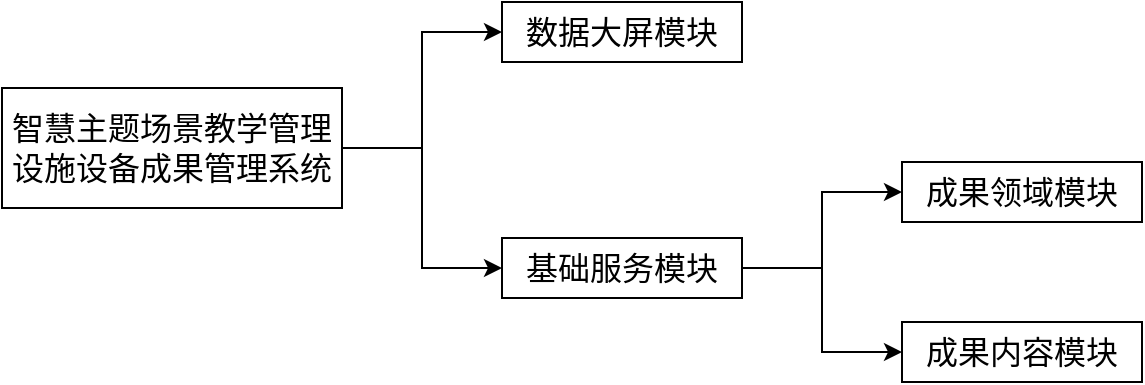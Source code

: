 <mxfile version="24.7.7">
  <diagram id="C5RBs43oDa-KdzZeNtuy" name="Page-1">
    <mxGraphModel dx="954" dy="558" grid="1" gridSize="10" guides="1" tooltips="1" connect="1" arrows="1" fold="1" page="1" pageScale="1" pageWidth="827" pageHeight="1169" math="0" shadow="0">
      <root>
        <mxCell id="WIyWlLk6GJQsqaUBKTNV-0" />
        <mxCell id="WIyWlLk6GJQsqaUBKTNV-1" parent="WIyWlLk6GJQsqaUBKTNV-0" />
        <mxCell id="VIhZhI7kXE7_OLKavAFO-16" style="edgeStyle=orthogonalEdgeStyle;rounded=0;orthogonalLoop=1;jettySize=auto;html=1;exitX=1;exitY=0.5;exitDx=0;exitDy=0;entryX=0;entryY=0.5;entryDx=0;entryDy=0;" edge="1" parent="WIyWlLk6GJQsqaUBKTNV-1" source="VIhZhI7kXE7_OLKavAFO-0" target="VIhZhI7kXE7_OLKavAFO-2">
          <mxGeometry relative="1" as="geometry" />
        </mxCell>
        <mxCell id="VIhZhI7kXE7_OLKavAFO-17" style="edgeStyle=orthogonalEdgeStyle;rounded=0;orthogonalLoop=1;jettySize=auto;html=1;exitX=1;exitY=0.5;exitDx=0;exitDy=0;entryX=0;entryY=0.5;entryDx=0;entryDy=0;" edge="1" parent="WIyWlLk6GJQsqaUBKTNV-1" source="VIhZhI7kXE7_OLKavAFO-0" target="VIhZhI7kXE7_OLKavAFO-3">
          <mxGeometry relative="1" as="geometry" />
        </mxCell>
        <mxCell id="VIhZhI7kXE7_OLKavAFO-0" value="&lt;span style=&quot;font-family: 宋体;&quot;&gt;&lt;font style=&quot;font-size: 16px;&quot;&gt;智慧主题场景教学管理设施设备成果管理系统&lt;/font&gt;&lt;/span&gt;" style="rounded=0;whiteSpace=wrap;html=1;fontSize=10;" vertex="1" parent="WIyWlLk6GJQsqaUBKTNV-1">
          <mxGeometry x="108" y="293" width="170" height="60" as="geometry" />
        </mxCell>
        <mxCell id="VIhZhI7kXE7_OLKavAFO-2" value="&lt;span style=&quot;font-family: 宋体; font-size: 16px;&quot;&gt;&lt;font style=&quot;font-size: 16px;&quot;&gt;数据大屏模块&lt;/font&gt;&lt;/span&gt;" style="rounded=0;whiteSpace=wrap;html=1;fontSize=16;" vertex="1" parent="WIyWlLk6GJQsqaUBKTNV-1">
          <mxGeometry x="358" y="250" width="120" height="30" as="geometry" />
        </mxCell>
        <mxCell id="VIhZhI7kXE7_OLKavAFO-18" style="edgeStyle=orthogonalEdgeStyle;rounded=0;orthogonalLoop=1;jettySize=auto;html=1;exitX=1;exitY=0.5;exitDx=0;exitDy=0;entryX=0;entryY=0.5;entryDx=0;entryDy=0;" edge="1" parent="WIyWlLk6GJQsqaUBKTNV-1" source="VIhZhI7kXE7_OLKavAFO-3" target="VIhZhI7kXE7_OLKavAFO-15">
          <mxGeometry relative="1" as="geometry" />
        </mxCell>
        <mxCell id="VIhZhI7kXE7_OLKavAFO-19" style="edgeStyle=orthogonalEdgeStyle;rounded=0;orthogonalLoop=1;jettySize=auto;html=1;exitX=1;exitY=0.5;exitDx=0;exitDy=0;entryX=0;entryY=0.5;entryDx=0;entryDy=0;" edge="1" parent="WIyWlLk6GJQsqaUBKTNV-1" source="VIhZhI7kXE7_OLKavAFO-3" target="VIhZhI7kXE7_OLKavAFO-5">
          <mxGeometry relative="1" as="geometry" />
        </mxCell>
        <mxCell id="VIhZhI7kXE7_OLKavAFO-3" value="&lt;span style=&quot;font-family: 宋体; font-size: 16px;&quot;&gt;&lt;font style=&quot;font-size: 16px;&quot;&gt;基础服务模块&lt;/font&gt;&lt;/span&gt;" style="rounded=0;whiteSpace=wrap;html=1;fontSize=16;" vertex="1" parent="WIyWlLk6GJQsqaUBKTNV-1">
          <mxGeometry x="358" y="368" width="120" height="30" as="geometry" />
        </mxCell>
        <mxCell id="VIhZhI7kXE7_OLKavAFO-5" value="&lt;span style=&quot;font-family: 宋体; font-size: 16px;&quot;&gt;&lt;font style=&quot;font-size: 16px;&quot;&gt;成果内容模块&lt;/font&gt;&lt;/span&gt;" style="rounded=0;whiteSpace=wrap;html=1;fontSize=16;" vertex="1" parent="WIyWlLk6GJQsqaUBKTNV-1">
          <mxGeometry x="558" y="410" width="120" height="30" as="geometry" />
        </mxCell>
        <mxCell id="VIhZhI7kXE7_OLKavAFO-15" value="&lt;span style=&quot;font-family: 宋体; font-size: 16px;&quot;&gt;&lt;font style=&quot;font-size: 16px;&quot;&gt;成果领域模块&lt;/font&gt;&lt;/span&gt;" style="rounded=0;whiteSpace=wrap;html=1;fontSize=16;" vertex="1" parent="WIyWlLk6GJQsqaUBKTNV-1">
          <mxGeometry x="558" y="330" width="120" height="30" as="geometry" />
        </mxCell>
      </root>
    </mxGraphModel>
  </diagram>
</mxfile>
